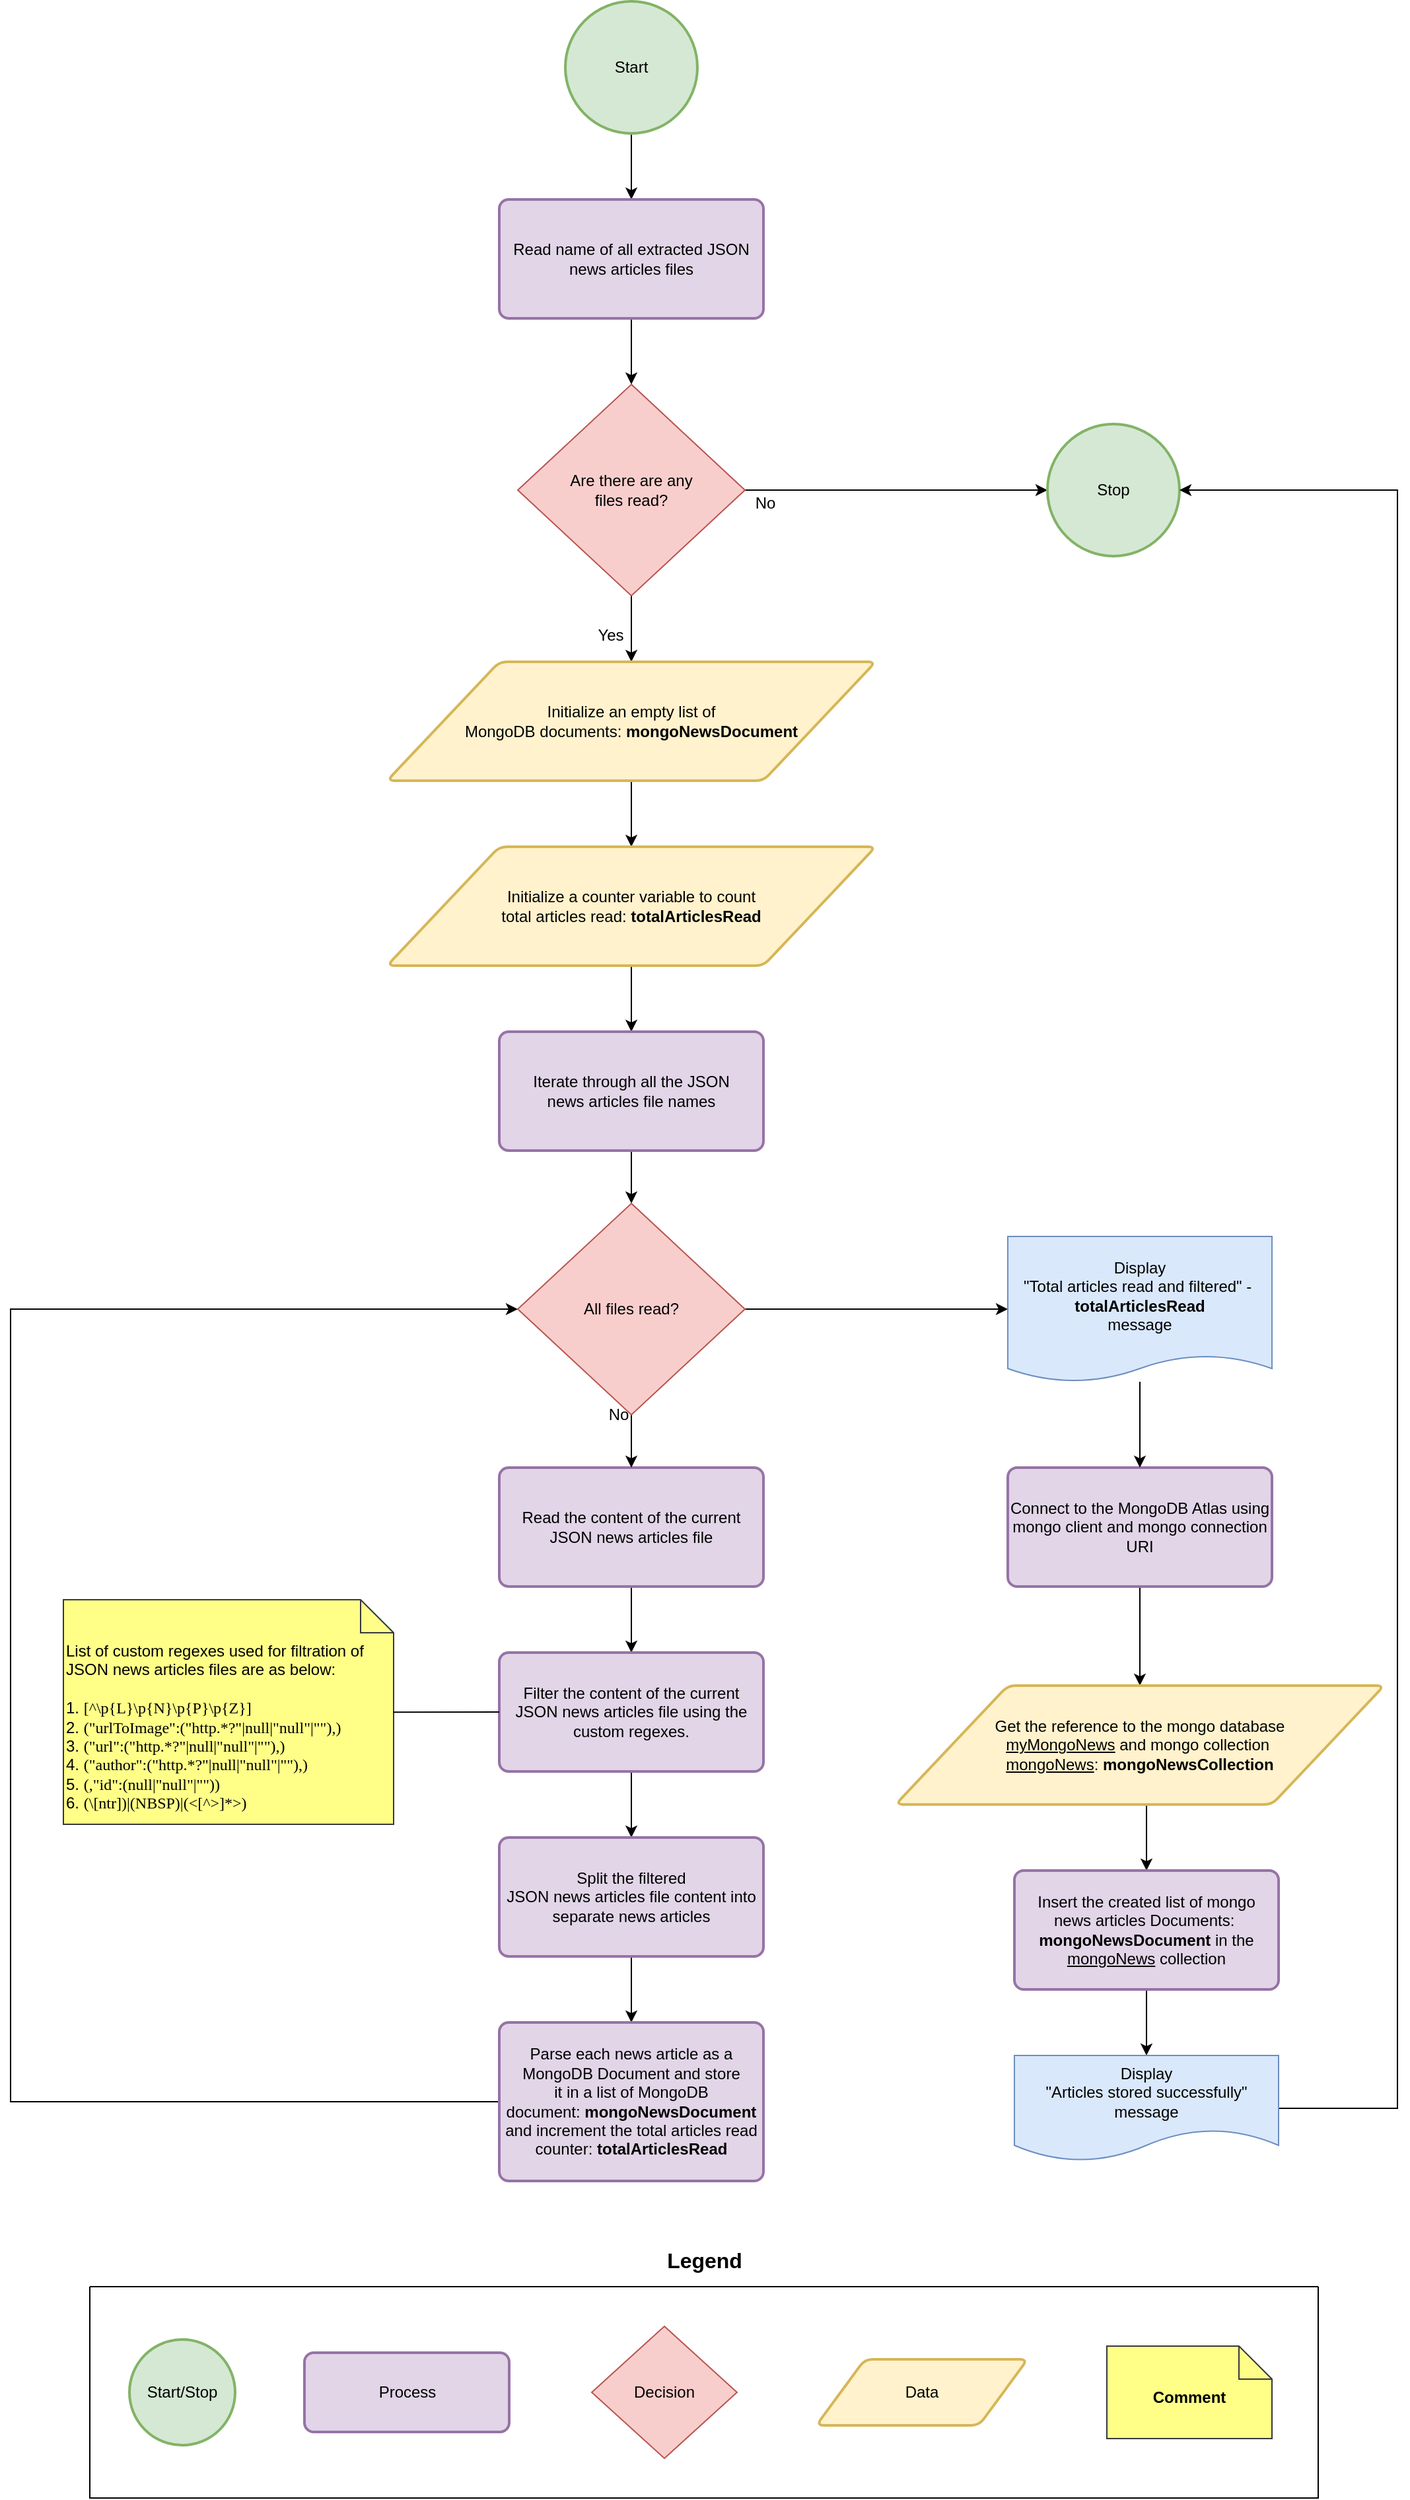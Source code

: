 <mxfile version="14.8.4" type="device"><diagram id="CXhkD_HKgVLaMlwSSN7G" name="Page-1"><mxGraphModel dx="2333" dy="1927" grid="1" gridSize="10" guides="1" tooltips="1" connect="1" arrows="1" fold="1" page="1" pageScale="1" pageWidth="850" pageHeight="1100" math="0" shadow="0"><root><mxCell id="0"/><mxCell id="1" parent="0"/><mxCell id="wNbjCapOzUzZijmuqMIr-1" value="" style="edgeStyle=orthogonalEdgeStyle;rounded=0;orthogonalLoop=1;jettySize=auto;html=1;exitX=0.5;exitY=1;exitDx=0;exitDy=0;" edge="1" parent="1" source="wNbjCapOzUzZijmuqMIr-8" target="_NQKYNjM5cvIHBLU_N5V-3"><mxGeometry relative="1" as="geometry"><mxPoint x="420.0" y="170" as="sourcePoint"/></mxGeometry></mxCell><mxCell id="wNbjCapOzUzZijmuqMIr-7" style="edgeStyle=orthogonalEdgeStyle;rounded=0;orthogonalLoop=1;jettySize=auto;html=1;entryX=0;entryY=0.5;entryDx=0;entryDy=0;entryPerimeter=0;" edge="1" parent="1" source="_NQKYNjM5cvIHBLU_N5V-3" target="wNbjCapOzUzZijmuqMIr-6"><mxGeometry relative="1" as="geometry"/></mxCell><mxCell id="wNbjCapOzUzZijmuqMIr-12" value="" style="edgeStyle=orthogonalEdgeStyle;rounded=0;orthogonalLoop=1;jettySize=auto;html=1;" edge="1" parent="1" source="_NQKYNjM5cvIHBLU_N5V-3" target="wNbjCapOzUzZijmuqMIr-11"><mxGeometry relative="1" as="geometry"/></mxCell><mxCell id="_NQKYNjM5cvIHBLU_N5V-3" value="Are there are any &lt;br&gt;files read?" style="rhombus;whiteSpace=wrap;html=1;fillColor=#f8cecc;strokeColor=#b85450;" parent="1" vertex="1"><mxGeometry x="334" y="140" width="172" height="160" as="geometry"/></mxCell><mxCell id="wNbjCapOzUzZijmuqMIr-5" value="" style="edgeStyle=orthogonalEdgeStyle;rounded=0;orthogonalLoop=1;jettySize=auto;html=1;entryX=0.5;entryY=0;entryDx=0;entryDy=0;" edge="1" parent="1" source="wNbjCapOzUzZijmuqMIr-4" target="wNbjCapOzUzZijmuqMIr-8"><mxGeometry relative="1" as="geometry"><mxPoint x="420" y="90" as="targetPoint"/></mxGeometry></mxCell><mxCell id="wNbjCapOzUzZijmuqMIr-4" value="Start" style="strokeWidth=2;html=1;shape=mxgraph.flowchart.start_2;whiteSpace=wrap;fillColor=#d5e8d4;strokeColor=#82b366;" vertex="1" parent="1"><mxGeometry x="370" y="-150" width="100" height="100" as="geometry"/></mxCell><mxCell id="wNbjCapOzUzZijmuqMIr-6" value="Stop" style="strokeWidth=2;html=1;shape=mxgraph.flowchart.start_2;whiteSpace=wrap;fillColor=#d5e8d4;strokeColor=#82b366;" vertex="1" parent="1"><mxGeometry x="735" y="170" width="100" height="100" as="geometry"/></mxCell><mxCell id="wNbjCapOzUzZijmuqMIr-8" value="&lt;span&gt;Read name of all extracted JSON news articles files&lt;/span&gt;" style="rounded=1;whiteSpace=wrap;html=1;absoluteArcSize=1;arcSize=14;strokeWidth=2;fillColor=#e1d5e7;strokeColor=#9673a6;" vertex="1" parent="1"><mxGeometry x="320" width="200" height="90" as="geometry"/></mxCell><mxCell id="wNbjCapOzUzZijmuqMIr-10" value="No" style="text;html=1;align=center;verticalAlign=middle;resizable=0;points=[];autosize=1;strokeColor=none;" vertex="1" parent="1"><mxGeometry x="506" y="220" width="30" height="20" as="geometry"/></mxCell><mxCell id="wNbjCapOzUzZijmuqMIr-15" value="" style="edgeStyle=orthogonalEdgeStyle;rounded=0;orthogonalLoop=1;jettySize=auto;html=1;" edge="1" parent="1" source="wNbjCapOzUzZijmuqMIr-11" target="wNbjCapOzUzZijmuqMIr-14"><mxGeometry relative="1" as="geometry"/></mxCell><mxCell id="wNbjCapOzUzZijmuqMIr-11" value="Initialize an empty list of&lt;br&gt;MongoDB documents: &lt;b&gt;mongoNewsDocument&lt;/b&gt;" style="shape=parallelogram;html=1;strokeWidth=2;perimeter=parallelogramPerimeter;whiteSpace=wrap;rounded=1;arcSize=12;size=0.23;fillColor=#fff2cc;strokeColor=#d6b656;" vertex="1" parent="1"><mxGeometry x="235" y="350" width="370" height="90" as="geometry"/></mxCell><mxCell id="wNbjCapOzUzZijmuqMIr-13" value="Yes" style="text;html=1;align=center;verticalAlign=middle;resizable=0;points=[];autosize=1;strokeColor=none;" vertex="1" parent="1"><mxGeometry x="389" y="320" width="30" height="20" as="geometry"/></mxCell><mxCell id="wNbjCapOzUzZijmuqMIr-17" value="" style="edgeStyle=orthogonalEdgeStyle;rounded=0;orthogonalLoop=1;jettySize=auto;html=1;" edge="1" parent="1" source="wNbjCapOzUzZijmuqMIr-14" target="wNbjCapOzUzZijmuqMIr-16"><mxGeometry relative="1" as="geometry"/></mxCell><mxCell id="wNbjCapOzUzZijmuqMIr-14" value="Initialize a counter variable to count &lt;br&gt;total articles read: &lt;b&gt;totalArticlesRead&lt;/b&gt;" style="shape=parallelogram;html=1;strokeWidth=2;perimeter=parallelogramPerimeter;whiteSpace=wrap;rounded=1;arcSize=12;size=0.23;fillColor=#fff2cc;strokeColor=#d6b656;" vertex="1" parent="1"><mxGeometry x="235" y="490" width="370" height="90" as="geometry"/></mxCell><mxCell id="wNbjCapOzUzZijmuqMIr-29" value="" style="edgeStyle=orthogonalEdgeStyle;rounded=0;orthogonalLoop=1;jettySize=auto;html=1;" edge="1" parent="1" source="wNbjCapOzUzZijmuqMIr-16" target="wNbjCapOzUzZijmuqMIr-28"><mxGeometry relative="1" as="geometry"/></mxCell><mxCell id="wNbjCapOzUzZijmuqMIr-16" value="&lt;span&gt;Iterate through all the JSON &lt;br&gt;news articles file names&lt;/span&gt;" style="rounded=1;whiteSpace=wrap;html=1;absoluteArcSize=1;arcSize=14;strokeWidth=2;fillColor=#e1d5e7;strokeColor=#9673a6;" vertex="1" parent="1"><mxGeometry x="320" y="630" width="200" height="90" as="geometry"/></mxCell><mxCell id="wNbjCapOzUzZijmuqMIr-21" value="" style="edgeStyle=orthogonalEdgeStyle;rounded=0;orthogonalLoop=1;jettySize=auto;html=1;" edge="1" parent="1" source="wNbjCapOzUzZijmuqMIr-18" target="wNbjCapOzUzZijmuqMIr-20"><mxGeometry relative="1" as="geometry"/></mxCell><mxCell id="wNbjCapOzUzZijmuqMIr-18" value="Read the content of the current&lt;br&gt;JSON news articles file" style="rounded=1;whiteSpace=wrap;html=1;absoluteArcSize=1;arcSize=14;strokeWidth=2;fillColor=#e1d5e7;strokeColor=#9673a6;" vertex="1" parent="1"><mxGeometry x="320" y="960" width="200" height="90" as="geometry"/></mxCell><mxCell id="wNbjCapOzUzZijmuqMIr-33" value="" style="edgeStyle=orthogonalEdgeStyle;rounded=0;orthogonalLoop=1;jettySize=auto;html=1;" edge="1" parent="1" source="wNbjCapOzUzZijmuqMIr-20" target="wNbjCapOzUzZijmuqMIr-32"><mxGeometry relative="1" as="geometry"/></mxCell><mxCell id="wNbjCapOzUzZijmuqMIr-20" value="Filter the content of the current JSON news articles file using the custom regexes." style="rounded=1;whiteSpace=wrap;html=1;absoluteArcSize=1;arcSize=14;strokeWidth=2;fillColor=#e1d5e7;strokeColor=#9673a6;" vertex="1" parent="1"><mxGeometry x="320" y="1100" width="200" height="90" as="geometry"/></mxCell><mxCell id="wNbjCapOzUzZijmuqMIr-24" value="&lt;font style=&quot;font-size: 12px&quot;&gt;List of custom regexes used for filtration of JSON news articles files are as below:&lt;br&gt;&lt;br&gt;1.&amp;nbsp;&lt;span style=&quot;line-height: 107% ; font-family: &amp;#34;times new roman&amp;#34; , serif&quot;&gt;[^\p{L}\p{N}\p{P}\p{Z}]&lt;br&gt;&lt;/span&gt;2.&amp;nbsp;&lt;span style=&quot;line-height: 107% ; font-family: &amp;#34;times new roman&amp;#34; , serif&quot;&gt;(&quot;urlToImage&quot;:(&quot;http.*?&quot;|null|&quot;null&quot;|&quot;&quot;),)&lt;br&gt;&lt;/span&gt;3.&amp;nbsp;&lt;span style=&quot;line-height: 107% ; font-family: &amp;#34;times new roman&amp;#34; , serif&quot;&gt;(&quot;url&quot;:(&quot;http.*?&quot;|null|&quot;null&quot;|&quot;&quot;),)&lt;br&gt;&lt;/span&gt;4.&amp;nbsp;&lt;span style=&quot;line-height: 107% ; font-family: &amp;#34;times new roman&amp;#34; , serif&quot;&gt;(&quot;author&quot;:(&quot;http.*?&quot;|null|&quot;null&quot;|&quot;&quot;),)&lt;br&gt;&lt;/span&gt;5.&amp;nbsp;&lt;span style=&quot;line-height: 107% ; font-family: &amp;#34;times new roman&amp;#34; , serif&quot;&gt;(,&quot;id&quot;:(null|&quot;null&quot;|&quot;&quot;))&lt;br&gt;&lt;/span&gt;6.&amp;nbsp;&lt;span style=&quot;line-height: 107% ; font-family: &amp;#34;times new roman&amp;#34; , serif&quot;&gt;(\\[ntr])|(NBSP)|(&amp;lt;[^&amp;gt;]*&amp;gt;)&lt;/span&gt;&lt;/font&gt;&lt;b&gt;&lt;br&gt;&lt;/b&gt;" style="shape=note2;boundedLbl=1;whiteSpace=wrap;html=1;size=25;verticalAlign=top;align=left;fillColor=#ffff88;strokeColor=#36393d;" vertex="1" parent="1"><mxGeometry x="-10" y="1060" width="250" height="170" as="geometry"/></mxCell><mxCell id="wNbjCapOzUzZijmuqMIr-27" value="" style="endArrow=none;html=1;entryX=0;entryY=0.5;entryDx=0;entryDy=0;exitX=0.999;exitY=0.501;exitDx=0;exitDy=0;exitPerimeter=0;" edge="1" parent="1" source="wNbjCapOzUzZijmuqMIr-24" target="wNbjCapOzUzZijmuqMIr-20"><mxGeometry width="50" height="50" relative="1" as="geometry"><mxPoint x="243" y="1145" as="sourcePoint"/><mxPoint x="310" y="1170" as="targetPoint"/></mxGeometry></mxCell><mxCell id="wNbjCapOzUzZijmuqMIr-30" value="" style="edgeStyle=orthogonalEdgeStyle;rounded=0;orthogonalLoop=1;jettySize=auto;html=1;" edge="1" parent="1" source="wNbjCapOzUzZijmuqMIr-28" target="wNbjCapOzUzZijmuqMIr-18"><mxGeometry relative="1" as="geometry"/></mxCell><mxCell id="wNbjCapOzUzZijmuqMIr-51" style="edgeStyle=elbowEdgeStyle;rounded=0;orthogonalLoop=1;jettySize=auto;html=1;entryX=0;entryY=0.5;entryDx=0;entryDy=0;" edge="1" parent="1" source="wNbjCapOzUzZijmuqMIr-28" target="wNbjCapOzUzZijmuqMIr-49"><mxGeometry relative="1" as="geometry"/></mxCell><mxCell id="wNbjCapOzUzZijmuqMIr-28" value="All files read?" style="rhombus;whiteSpace=wrap;html=1;fillColor=#f8cecc;strokeColor=#b85450;" vertex="1" parent="1"><mxGeometry x="334" y="760" width="172" height="160" as="geometry"/></mxCell><mxCell id="wNbjCapOzUzZijmuqMIr-31" value="No" style="text;html=1;align=center;verticalAlign=middle;resizable=0;points=[];autosize=1;strokeColor=none;" vertex="1" parent="1"><mxGeometry x="395" y="910" width="30" height="20" as="geometry"/></mxCell><mxCell id="wNbjCapOzUzZijmuqMIr-35" value="" style="edgeStyle=orthogonalEdgeStyle;rounded=0;orthogonalLoop=1;jettySize=auto;html=1;" edge="1" parent="1" source="wNbjCapOzUzZijmuqMIr-32" target="wNbjCapOzUzZijmuqMIr-34"><mxGeometry relative="1" as="geometry"/></mxCell><mxCell id="wNbjCapOzUzZijmuqMIr-32" value="Split the filtered &lt;br&gt;JSON news articles file content into separate news articles" style="rounded=1;whiteSpace=wrap;html=1;absoluteArcSize=1;arcSize=14;strokeWidth=2;fillColor=#e1d5e7;strokeColor=#9673a6;" vertex="1" parent="1"><mxGeometry x="320" y="1240" width="200" height="90" as="geometry"/></mxCell><mxCell id="wNbjCapOzUzZijmuqMIr-38" style="edgeStyle=elbowEdgeStyle;rounded=0;orthogonalLoop=1;jettySize=auto;html=1;entryX=0;entryY=0.5;entryDx=0;entryDy=0;" edge="1" parent="1" source="wNbjCapOzUzZijmuqMIr-34" target="wNbjCapOzUzZijmuqMIr-28"><mxGeometry relative="1" as="geometry"><Array as="points"><mxPoint x="-50" y="1110"/></Array></mxGeometry></mxCell><mxCell id="wNbjCapOzUzZijmuqMIr-34" value="Parse each news article as a MongoDB Document and store &lt;br&gt;it in a list of MongoDB document:&amp;nbsp;&lt;b&gt;mongoNewsDocument &lt;/b&gt;and increment the total articles read counter:&amp;nbsp;&lt;b&gt;totalArticlesRead&lt;/b&gt;" style="rounded=1;whiteSpace=wrap;html=1;absoluteArcSize=1;arcSize=14;strokeWidth=2;fillColor=#e1d5e7;strokeColor=#9673a6;" vertex="1" parent="1"><mxGeometry x="320" y="1380" width="200" height="120" as="geometry"/></mxCell><mxCell id="wNbjCapOzUzZijmuqMIr-42" value="" style="edgeStyle=elbowEdgeStyle;rounded=0;orthogonalLoop=1;jettySize=auto;html=1;" edge="1" parent="1" source="wNbjCapOzUzZijmuqMIr-39" target="wNbjCapOzUzZijmuqMIr-41"><mxGeometry relative="1" as="geometry"/></mxCell><mxCell id="wNbjCapOzUzZijmuqMIr-39" value="Connect to the MongoDB Atlas using mongo client and mongo connection URI" style="rounded=1;whiteSpace=wrap;html=1;absoluteArcSize=1;arcSize=14;strokeWidth=2;fillColor=#e1d5e7;strokeColor=#9673a6;" vertex="1" parent="1"><mxGeometry x="705" y="960" width="200" height="90" as="geometry"/></mxCell><mxCell id="wNbjCapOzUzZijmuqMIr-47" value="" style="edgeStyle=elbowEdgeStyle;rounded=0;orthogonalLoop=1;jettySize=auto;html=1;" edge="1" parent="1" source="wNbjCapOzUzZijmuqMIr-41" target="wNbjCapOzUzZijmuqMIr-44"><mxGeometry relative="1" as="geometry"/></mxCell><mxCell id="wNbjCapOzUzZijmuqMIr-41" value="Get the reference to the mongo database &lt;br&gt;&lt;u&gt;myMongoNews&lt;/u&gt; and mongo collection&amp;nbsp;&lt;br&gt;&lt;u&gt;mongoNews&lt;/u&gt;: &lt;b&gt;mongoNewsCollection&lt;/b&gt;" style="shape=parallelogram;html=1;strokeWidth=2;perimeter=parallelogramPerimeter;whiteSpace=wrap;rounded=1;arcSize=12;size=0.23;fillColor=#fff2cc;strokeColor=#d6b656;" vertex="1" parent="1"><mxGeometry x="620" y="1125" width="370" height="90" as="geometry"/></mxCell><mxCell id="wNbjCapOzUzZijmuqMIr-46" value="" style="edgeStyle=elbowEdgeStyle;rounded=0;orthogonalLoop=1;jettySize=auto;html=1;" edge="1" parent="1" source="wNbjCapOzUzZijmuqMIr-44" target="wNbjCapOzUzZijmuqMIr-45"><mxGeometry relative="1" as="geometry"/></mxCell><mxCell id="wNbjCapOzUzZijmuqMIr-44" value="Insert the created list of mongo &lt;br&gt;news articles Documents:&amp;nbsp;&lt;br&gt;&lt;b&gt;mongoNewsDocument &lt;/b&gt;in the &lt;u&gt;mongoNews&lt;/u&gt; collection" style="rounded=1;whiteSpace=wrap;html=1;absoluteArcSize=1;arcSize=14;strokeWidth=2;fillColor=#e1d5e7;strokeColor=#9673a6;" vertex="1" parent="1"><mxGeometry x="710" y="1265" width="200" height="90" as="geometry"/></mxCell><mxCell id="wNbjCapOzUzZijmuqMIr-48" style="edgeStyle=elbowEdgeStyle;rounded=0;orthogonalLoop=1;jettySize=auto;html=1;entryX=1;entryY=0.5;entryDx=0;entryDy=0;entryPerimeter=0;" edge="1" parent="1" source="wNbjCapOzUzZijmuqMIr-45" target="wNbjCapOzUzZijmuqMIr-6"><mxGeometry relative="1" as="geometry"><Array as="points"><mxPoint x="1000" y="760"/></Array></mxGeometry></mxCell><mxCell id="wNbjCapOzUzZijmuqMIr-45" value="Display &lt;br&gt;&quot;Articles stored successfully&quot; message" style="shape=document;whiteSpace=wrap;html=1;boundedLbl=1;fillColor=#dae8fc;strokeColor=#6c8ebf;" vertex="1" parent="1"><mxGeometry x="710" y="1405" width="200" height="80" as="geometry"/></mxCell><mxCell id="wNbjCapOzUzZijmuqMIr-50" value="" style="edgeStyle=elbowEdgeStyle;rounded=0;orthogonalLoop=1;jettySize=auto;html=1;" edge="1" parent="1" source="wNbjCapOzUzZijmuqMIr-49" target="wNbjCapOzUzZijmuqMIr-39"><mxGeometry relative="1" as="geometry"/></mxCell><mxCell id="wNbjCapOzUzZijmuqMIr-49" value="Display &lt;br&gt;&quot;Total articles read and filtered&quot; -&amp;nbsp; &lt;br&gt;&lt;b&gt;totalArticlesRead&lt;/b&gt;&lt;br&gt;message" style="shape=document;whiteSpace=wrap;html=1;boundedLbl=1;size=0.182;fillColor=#dae8fc;strokeColor=#6c8ebf;" vertex="1" parent="1"><mxGeometry x="705" y="785" width="200" height="110" as="geometry"/></mxCell><mxCell id="wNbjCapOzUzZijmuqMIr-52" value="Start/Stop" style="strokeWidth=2;html=1;shape=mxgraph.flowchart.start_2;whiteSpace=wrap;fillColor=#d5e8d4;strokeColor=#82b366;" vertex="1" parent="1"><mxGeometry x="40" y="1620" width="80" height="80" as="geometry"/></mxCell><mxCell id="wNbjCapOzUzZijmuqMIr-53" value="&lt;span&gt;Process&lt;/span&gt;" style="rounded=1;whiteSpace=wrap;html=1;absoluteArcSize=1;arcSize=14;strokeWidth=2;fillColor=#e1d5e7;strokeColor=#9673a6;" vertex="1" parent="1"><mxGeometry x="172.5" y="1630" width="155" height="60" as="geometry"/></mxCell><mxCell id="wNbjCapOzUzZijmuqMIr-55" value="Data" style="shape=parallelogram;html=1;strokeWidth=2;perimeter=parallelogramPerimeter;whiteSpace=wrap;rounded=1;arcSize=12;size=0.23;fillColor=#fff2cc;strokeColor=#d6b656;" vertex="1" parent="1"><mxGeometry x="560" y="1635" width="160" height="50" as="geometry"/></mxCell><mxCell id="wNbjCapOzUzZijmuqMIr-56" value="&lt;div&gt;&lt;b&gt;Comment&lt;/b&gt;&lt;/div&gt;" style="shape=note2;boundedLbl=1;whiteSpace=wrap;html=1;size=25;verticalAlign=top;align=center;fillColor=#ffff88;strokeColor=#36393d;" vertex="1" parent="1"><mxGeometry x="780" y="1625" width="125" height="70" as="geometry"/></mxCell><mxCell id="wNbjCapOzUzZijmuqMIr-58" value="" style="swimlane;startSize=0;" vertex="1" parent="1"><mxGeometry x="10" y="1580" width="930" height="160" as="geometry"/></mxCell><mxCell id="wNbjCapOzUzZijmuqMIr-54" value="Decision" style="rhombus;whiteSpace=wrap;html=1;fillColor=#f8cecc;strokeColor=#b85450;" vertex="1" parent="wNbjCapOzUzZijmuqMIr-58"><mxGeometry x="380" y="30" width="110" height="100" as="geometry"/></mxCell><mxCell id="wNbjCapOzUzZijmuqMIr-59" value="&lt;font style=&quot;font-size: 16px&quot;&gt;&lt;b&gt;Legend&lt;/b&gt;&lt;/font&gt;" style="text;html=1;align=center;verticalAlign=middle;resizable=0;points=[];autosize=1;strokeColor=none;" vertex="1" parent="1"><mxGeometry x="440" y="1550" width="70" height="20" as="geometry"/></mxCell></root></mxGraphModel></diagram></mxfile>